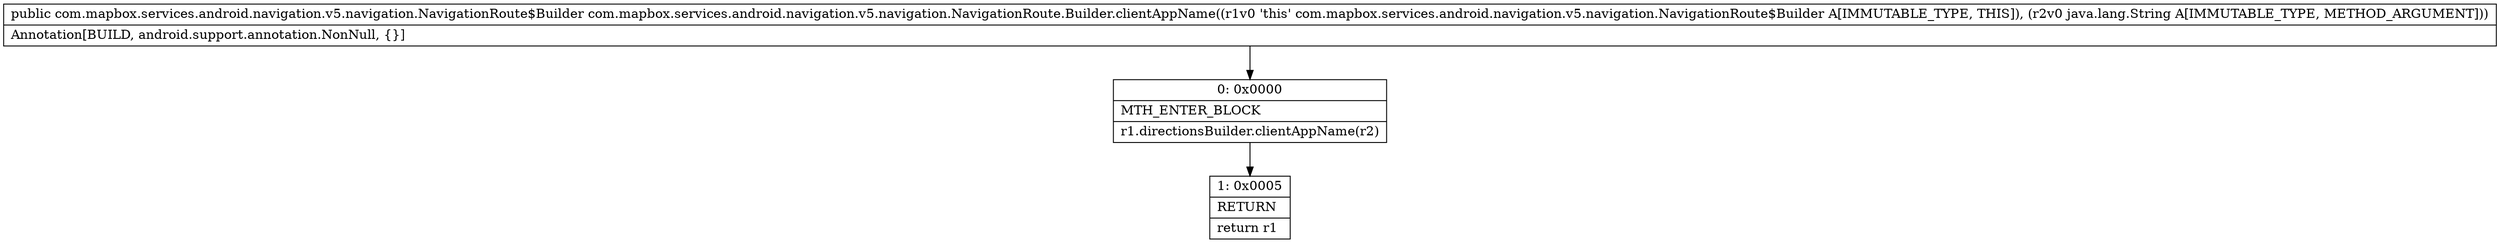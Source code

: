digraph "CFG forcom.mapbox.services.android.navigation.v5.navigation.NavigationRoute.Builder.clientAppName(Ljava\/lang\/String;)Lcom\/mapbox\/services\/android\/navigation\/v5\/navigation\/NavigationRoute$Builder;" {
Node_0 [shape=record,label="{0\:\ 0x0000|MTH_ENTER_BLOCK\l|r1.directionsBuilder.clientAppName(r2)\l}"];
Node_1 [shape=record,label="{1\:\ 0x0005|RETURN\l|return r1\l}"];
MethodNode[shape=record,label="{public com.mapbox.services.android.navigation.v5.navigation.NavigationRoute$Builder com.mapbox.services.android.navigation.v5.navigation.NavigationRoute.Builder.clientAppName((r1v0 'this' com.mapbox.services.android.navigation.v5.navigation.NavigationRoute$Builder A[IMMUTABLE_TYPE, THIS]), (r2v0 java.lang.String A[IMMUTABLE_TYPE, METHOD_ARGUMENT]))  | Annotation[BUILD, android.support.annotation.NonNull, \{\}]\l}"];
MethodNode -> Node_0;
Node_0 -> Node_1;
}

